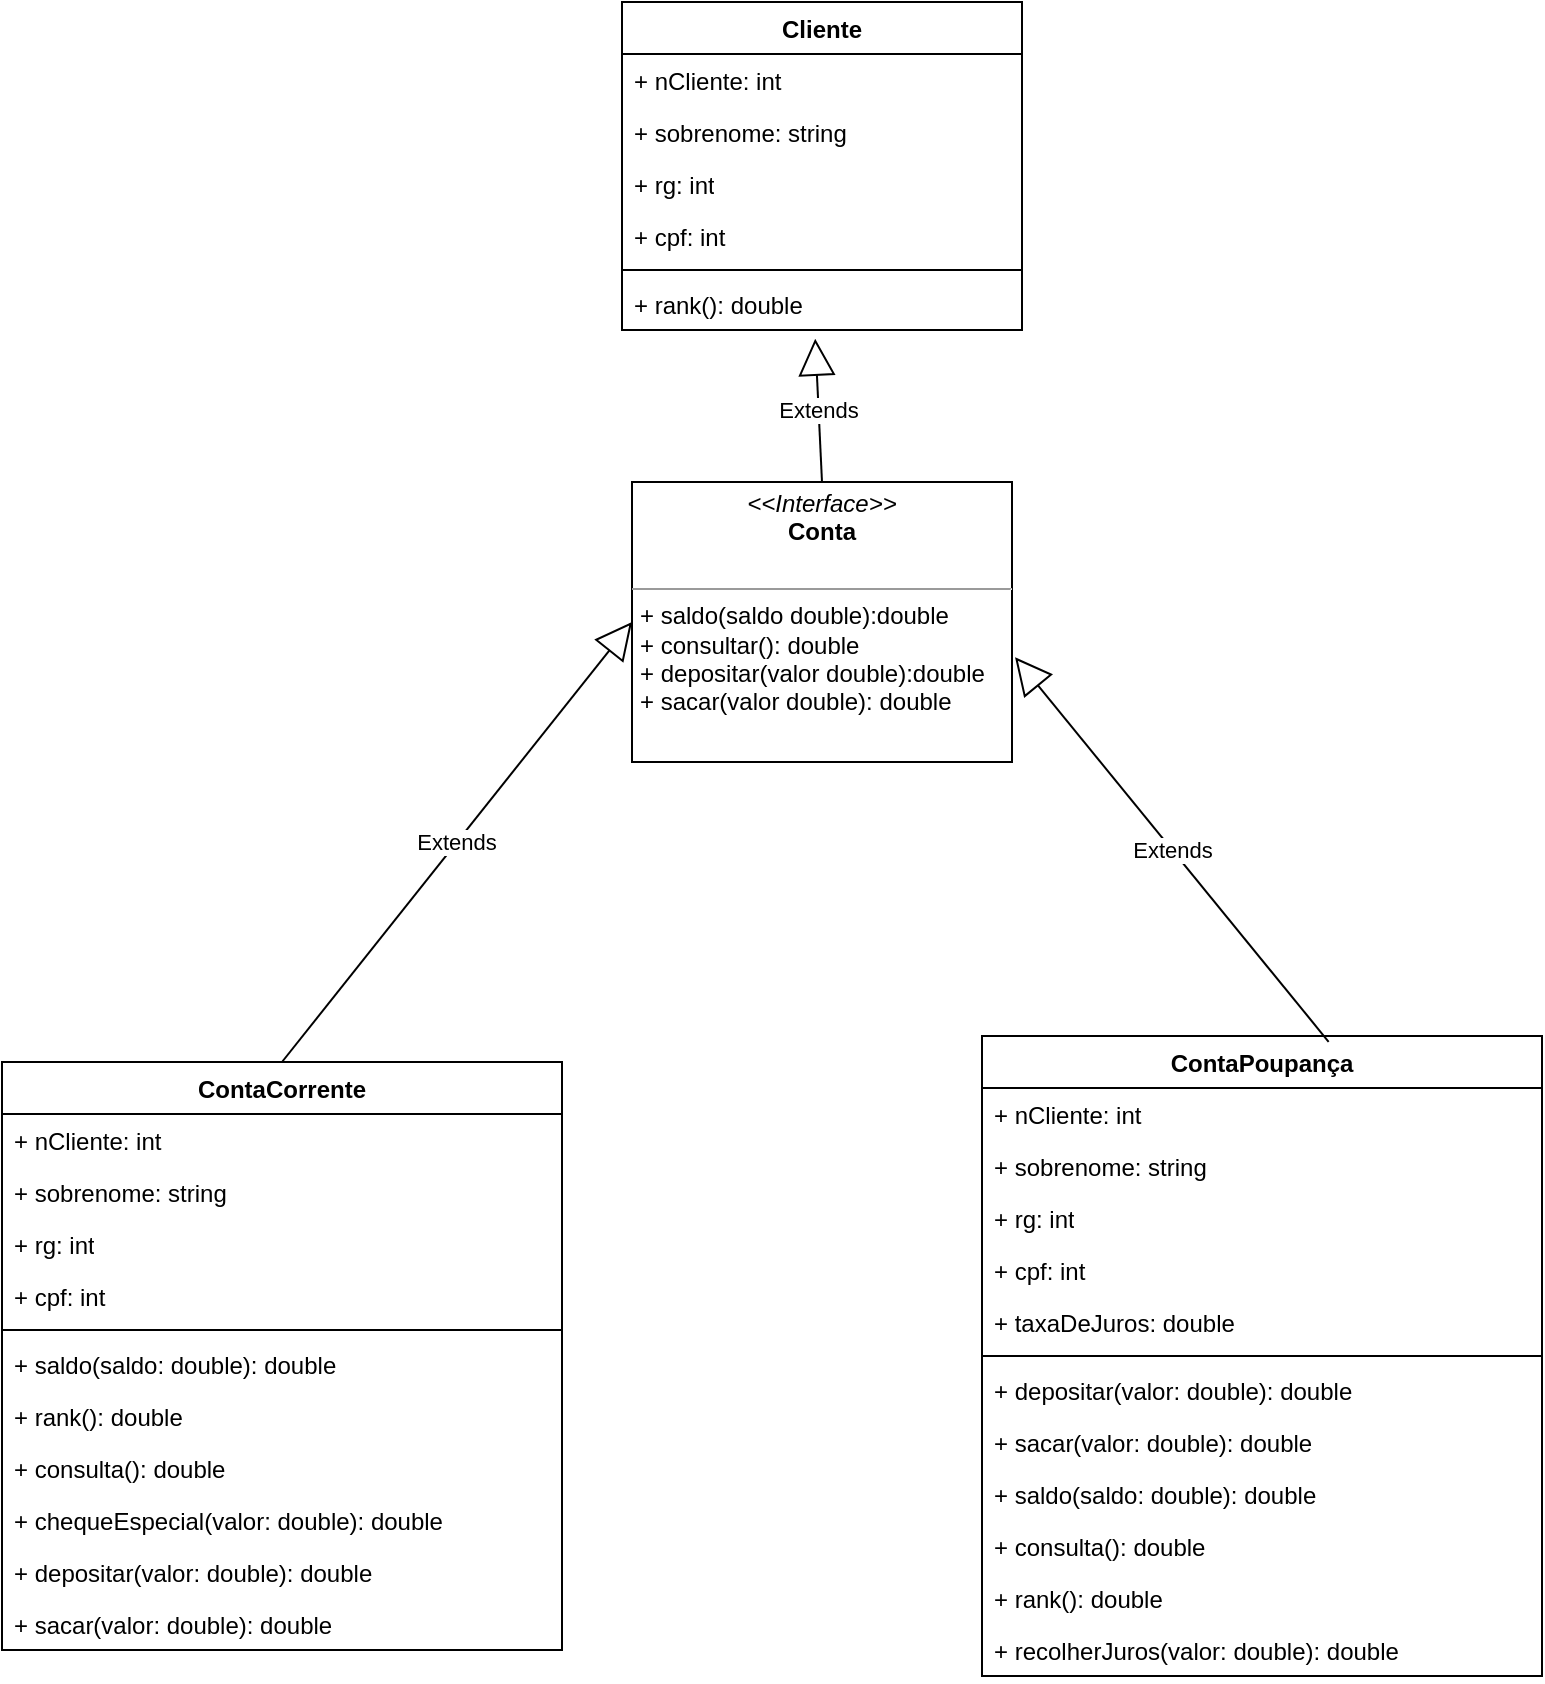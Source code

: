 <mxfile version="21.4.0" type="google">
  <diagram name="Página-1" id="47OL5MvMfQ09PSIasf1C">
    <mxGraphModel grid="1" page="1" gridSize="10" guides="1" tooltips="1" connect="1" arrows="1" fold="1" pageScale="1" pageWidth="827" pageHeight="1169" math="0" shadow="0">
      <root>
        <mxCell id="0" />
        <mxCell id="1" parent="0" />
        <mxCell id="TDvyrwQDVPG7nzh9-hCq-1" value="Cliente" style="swimlane;fontStyle=1;align=center;verticalAlign=top;childLayout=stackLayout;horizontal=1;startSize=26;horizontalStack=0;resizeParent=1;resizeParentMax=0;resizeLast=0;collapsible=1;marginBottom=0;whiteSpace=wrap;html=1;" vertex="1" parent="1">
          <mxGeometry x="340" y="20" width="200" height="164" as="geometry" />
        </mxCell>
        <mxCell id="TDvyrwQDVPG7nzh9-hCq-2" value="+ nCliente: int" style="text;strokeColor=none;fillColor=none;align=left;verticalAlign=top;spacingLeft=4;spacingRight=4;overflow=hidden;rotatable=0;points=[[0,0.5],[1,0.5]];portConstraint=eastwest;whiteSpace=wrap;html=1;" vertex="1" parent="TDvyrwQDVPG7nzh9-hCq-1">
          <mxGeometry y="26" width="200" height="26" as="geometry" />
        </mxCell>
        <mxCell id="TDvyrwQDVPG7nzh9-hCq-7" value="+ sobrenome: string" style="text;strokeColor=none;fillColor=none;align=left;verticalAlign=top;spacingLeft=4;spacingRight=4;overflow=hidden;rotatable=0;points=[[0,0.5],[1,0.5]];portConstraint=eastwest;whiteSpace=wrap;html=1;" vertex="1" parent="TDvyrwQDVPG7nzh9-hCq-1">
          <mxGeometry y="52" width="200" height="26" as="geometry" />
        </mxCell>
        <mxCell id="TDvyrwQDVPG7nzh9-hCq-5" value="+ rg: int" style="text;strokeColor=none;fillColor=none;align=left;verticalAlign=top;spacingLeft=4;spacingRight=4;overflow=hidden;rotatable=0;points=[[0,0.5],[1,0.5]];portConstraint=eastwest;whiteSpace=wrap;html=1;" vertex="1" parent="TDvyrwQDVPG7nzh9-hCq-1">
          <mxGeometry y="78" width="200" height="26" as="geometry" />
        </mxCell>
        <mxCell id="TDvyrwQDVPG7nzh9-hCq-6" value="+ cpf: int" style="text;strokeColor=none;fillColor=none;align=left;verticalAlign=top;spacingLeft=4;spacingRight=4;overflow=hidden;rotatable=0;points=[[0,0.5],[1,0.5]];portConstraint=eastwest;whiteSpace=wrap;html=1;" vertex="1" parent="TDvyrwQDVPG7nzh9-hCq-1">
          <mxGeometry y="104" width="200" height="26" as="geometry" />
        </mxCell>
        <mxCell id="TDvyrwQDVPG7nzh9-hCq-3" value="" style="line;strokeWidth=1;fillColor=none;align=left;verticalAlign=middle;spacingTop=-1;spacingLeft=3;spacingRight=3;rotatable=0;labelPosition=right;points=[];portConstraint=eastwest;strokeColor=inherit;" vertex="1" parent="TDvyrwQDVPG7nzh9-hCq-1">
          <mxGeometry y="130" width="200" height="8" as="geometry" />
        </mxCell>
        <mxCell id="TDvyrwQDVPG7nzh9-hCq-20" value="+ rank(): double" style="text;strokeColor=none;fillColor=none;align=left;verticalAlign=top;spacingLeft=4;spacingRight=4;overflow=hidden;rotatable=0;points=[[0,0.5],[1,0.5]];portConstraint=eastwest;whiteSpace=wrap;html=1;" vertex="1" parent="TDvyrwQDVPG7nzh9-hCq-1">
          <mxGeometry y="138" width="200" height="26" as="geometry" />
        </mxCell>
        <mxCell id="TDvyrwQDVPG7nzh9-hCq-35" value="ContaCorrente" style="swimlane;fontStyle=1;align=center;verticalAlign=top;childLayout=stackLayout;horizontal=1;startSize=26;horizontalStack=0;resizeParent=1;resizeParentMax=0;resizeLast=0;collapsible=1;marginBottom=0;whiteSpace=wrap;html=1;" vertex="1" parent="1">
          <mxGeometry x="30" y="550" width="280" height="294" as="geometry" />
        </mxCell>
        <mxCell id="TDvyrwQDVPG7nzh9-hCq-36" value="+ nCliente: int" style="text;strokeColor=none;fillColor=none;align=left;verticalAlign=top;spacingLeft=4;spacingRight=4;overflow=hidden;rotatable=0;points=[[0,0.5],[1,0.5]];portConstraint=eastwest;whiteSpace=wrap;html=1;" vertex="1" parent="TDvyrwQDVPG7nzh9-hCq-35">
          <mxGeometry y="26" width="280" height="26" as="geometry" />
        </mxCell>
        <mxCell id="TDvyrwQDVPG7nzh9-hCq-37" value="+ sobrenome: string" style="text;strokeColor=none;fillColor=none;align=left;verticalAlign=top;spacingLeft=4;spacingRight=4;overflow=hidden;rotatable=0;points=[[0,0.5],[1,0.5]];portConstraint=eastwest;whiteSpace=wrap;html=1;" vertex="1" parent="TDvyrwQDVPG7nzh9-hCq-35">
          <mxGeometry y="52" width="280" height="26" as="geometry" />
        </mxCell>
        <mxCell id="TDvyrwQDVPG7nzh9-hCq-38" value="+ rg: int" style="text;strokeColor=none;fillColor=none;align=left;verticalAlign=top;spacingLeft=4;spacingRight=4;overflow=hidden;rotatable=0;points=[[0,0.5],[1,0.5]];portConstraint=eastwest;whiteSpace=wrap;html=1;" vertex="1" parent="TDvyrwQDVPG7nzh9-hCq-35">
          <mxGeometry y="78" width="280" height="26" as="geometry" />
        </mxCell>
        <mxCell id="TDvyrwQDVPG7nzh9-hCq-39" value="+ cpf: int" style="text;strokeColor=none;fillColor=none;align=left;verticalAlign=top;spacingLeft=4;spacingRight=4;overflow=hidden;rotatable=0;points=[[0,0.5],[1,0.5]];portConstraint=eastwest;whiteSpace=wrap;html=1;" vertex="1" parent="TDvyrwQDVPG7nzh9-hCq-35">
          <mxGeometry y="104" width="280" height="26" as="geometry" />
        </mxCell>
        <mxCell id="TDvyrwQDVPG7nzh9-hCq-40" value="" style="line;strokeWidth=1;fillColor=none;align=left;verticalAlign=middle;spacingTop=-1;spacingLeft=3;spacingRight=3;rotatable=0;labelPosition=right;points=[];portConstraint=eastwest;strokeColor=inherit;" vertex="1" parent="TDvyrwQDVPG7nzh9-hCq-35">
          <mxGeometry y="130" width="280" height="8" as="geometry" />
        </mxCell>
        <mxCell id="TDvyrwQDVPG7nzh9-hCq-41" value="+ saldo(saldo: double): double" style="text;strokeColor=none;fillColor=none;align=left;verticalAlign=top;spacingLeft=4;spacingRight=4;overflow=hidden;rotatable=0;points=[[0,0.5],[1,0.5]];portConstraint=eastwest;whiteSpace=wrap;html=1;" vertex="1" parent="TDvyrwQDVPG7nzh9-hCq-35">
          <mxGeometry y="138" width="280" height="26" as="geometry" />
        </mxCell>
        <mxCell id="TDvyrwQDVPG7nzh9-hCq-42" value="+ rank(): double" style="text;strokeColor=none;fillColor=none;align=left;verticalAlign=top;spacingLeft=4;spacingRight=4;overflow=hidden;rotatable=0;points=[[0,0.5],[1,0.5]];portConstraint=eastwest;whiteSpace=wrap;html=1;" vertex="1" parent="TDvyrwQDVPG7nzh9-hCq-35">
          <mxGeometry y="164" width="280" height="26" as="geometry" />
        </mxCell>
        <mxCell id="TDvyrwQDVPG7nzh9-hCq-43" value="+ consulta(): double" style="text;strokeColor=none;fillColor=none;align=left;verticalAlign=top;spacingLeft=4;spacingRight=4;overflow=hidden;rotatable=0;points=[[0,0.5],[1,0.5]];portConstraint=eastwest;whiteSpace=wrap;html=1;" vertex="1" parent="TDvyrwQDVPG7nzh9-hCq-35">
          <mxGeometry y="190" width="280" height="26" as="geometry" />
        </mxCell>
        <mxCell id="TDvyrwQDVPG7nzh9-hCq-76" value="+ chequeEspecial(valor: double): double" style="text;strokeColor=none;fillColor=none;align=left;verticalAlign=top;spacingLeft=4;spacingRight=4;overflow=hidden;rotatable=0;points=[[0,0.5],[1,0.5]];portConstraint=eastwest;whiteSpace=wrap;html=1;" vertex="1" parent="TDvyrwQDVPG7nzh9-hCq-35">
          <mxGeometry y="216" width="280" height="26" as="geometry" />
        </mxCell>
        <mxCell id="TDvyrwQDVPG7nzh9-hCq-44" value="+ depositar(valor: double): double" style="text;strokeColor=none;fillColor=none;align=left;verticalAlign=top;spacingLeft=4;spacingRight=4;overflow=hidden;rotatable=0;points=[[0,0.5],[1,0.5]];portConstraint=eastwest;whiteSpace=wrap;html=1;" vertex="1" parent="TDvyrwQDVPG7nzh9-hCq-35">
          <mxGeometry y="242" width="280" height="26" as="geometry" />
        </mxCell>
        <mxCell id="TDvyrwQDVPG7nzh9-hCq-45" value="+ sacar(valor: double): double" style="text;strokeColor=none;fillColor=none;align=left;verticalAlign=top;spacingLeft=4;spacingRight=4;overflow=hidden;rotatable=0;points=[[0,0.5],[1,0.5]];portConstraint=eastwest;whiteSpace=wrap;html=1;" vertex="1" parent="TDvyrwQDVPG7nzh9-hCq-35">
          <mxGeometry y="268" width="280" height="26" as="geometry" />
        </mxCell>
        <mxCell id="TDvyrwQDVPG7nzh9-hCq-46" value="ContaPoupança" style="swimlane;fontStyle=1;align=center;verticalAlign=top;childLayout=stackLayout;horizontal=1;startSize=26;horizontalStack=0;resizeParent=1;resizeParentMax=0;resizeLast=0;collapsible=1;marginBottom=0;whiteSpace=wrap;html=1;" vertex="1" parent="1">
          <mxGeometry x="520" y="537" width="280" height="320" as="geometry" />
        </mxCell>
        <mxCell id="TDvyrwQDVPG7nzh9-hCq-47" value="+ nCliente: int" style="text;strokeColor=none;fillColor=none;align=left;verticalAlign=top;spacingLeft=4;spacingRight=4;overflow=hidden;rotatable=0;points=[[0,0.5],[1,0.5]];portConstraint=eastwest;whiteSpace=wrap;html=1;" vertex="1" parent="TDvyrwQDVPG7nzh9-hCq-46">
          <mxGeometry y="26" width="280" height="26" as="geometry" />
        </mxCell>
        <mxCell id="TDvyrwQDVPG7nzh9-hCq-48" value="+ sobrenome: string" style="text;strokeColor=none;fillColor=none;align=left;verticalAlign=top;spacingLeft=4;spacingRight=4;overflow=hidden;rotatable=0;points=[[0,0.5],[1,0.5]];portConstraint=eastwest;whiteSpace=wrap;html=1;" vertex="1" parent="TDvyrwQDVPG7nzh9-hCq-46">
          <mxGeometry y="52" width="280" height="26" as="geometry" />
        </mxCell>
        <mxCell id="TDvyrwQDVPG7nzh9-hCq-49" value="+ rg: int" style="text;strokeColor=none;fillColor=none;align=left;verticalAlign=top;spacingLeft=4;spacingRight=4;overflow=hidden;rotatable=0;points=[[0,0.5],[1,0.5]];portConstraint=eastwest;whiteSpace=wrap;html=1;" vertex="1" parent="TDvyrwQDVPG7nzh9-hCq-46">
          <mxGeometry y="78" width="280" height="26" as="geometry" />
        </mxCell>
        <mxCell id="TDvyrwQDVPG7nzh9-hCq-50" value="+ cpf: int" style="text;strokeColor=none;fillColor=none;align=left;verticalAlign=top;spacingLeft=4;spacingRight=4;overflow=hidden;rotatable=0;points=[[0,0.5],[1,0.5]];portConstraint=eastwest;whiteSpace=wrap;html=1;" vertex="1" parent="TDvyrwQDVPG7nzh9-hCq-46">
          <mxGeometry y="104" width="280" height="26" as="geometry" />
        </mxCell>
        <mxCell id="TDvyrwQDVPG7nzh9-hCq-77" value="+ taxaDeJuros: double" style="text;strokeColor=none;fillColor=none;align=left;verticalAlign=top;spacingLeft=4;spacingRight=4;overflow=hidden;rotatable=0;points=[[0,0.5],[1,0.5]];portConstraint=eastwest;whiteSpace=wrap;html=1;" vertex="1" parent="TDvyrwQDVPG7nzh9-hCq-46">
          <mxGeometry y="130" width="280" height="26" as="geometry" />
        </mxCell>
        <mxCell id="TDvyrwQDVPG7nzh9-hCq-51" value="" style="line;strokeWidth=1;fillColor=none;align=left;verticalAlign=middle;spacingTop=-1;spacingLeft=3;spacingRight=3;rotatable=0;labelPosition=right;points=[];portConstraint=eastwest;strokeColor=inherit;" vertex="1" parent="TDvyrwQDVPG7nzh9-hCq-46">
          <mxGeometry y="156" width="280" height="8" as="geometry" />
        </mxCell>
        <mxCell id="TDvyrwQDVPG7nzh9-hCq-55" value="+ depositar(valor: double): double" style="text;strokeColor=none;fillColor=none;align=left;verticalAlign=top;spacingLeft=4;spacingRight=4;overflow=hidden;rotatable=0;points=[[0,0.5],[1,0.5]];portConstraint=eastwest;whiteSpace=wrap;html=1;" vertex="1" parent="TDvyrwQDVPG7nzh9-hCq-46">
          <mxGeometry y="164" width="280" height="26" as="geometry" />
        </mxCell>
        <mxCell id="TDvyrwQDVPG7nzh9-hCq-56" value="+ sacar(valor: double): double" style="text;strokeColor=none;fillColor=none;align=left;verticalAlign=top;spacingLeft=4;spacingRight=4;overflow=hidden;rotatable=0;points=[[0,0.5],[1,0.5]];portConstraint=eastwest;whiteSpace=wrap;html=1;" vertex="1" parent="TDvyrwQDVPG7nzh9-hCq-46">
          <mxGeometry y="190" width="280" height="26" as="geometry" />
        </mxCell>
        <mxCell id="TDvyrwQDVPG7nzh9-hCq-52" value="+ saldo(saldo: double): double" style="text;strokeColor=none;fillColor=none;align=left;verticalAlign=top;spacingLeft=4;spacingRight=4;overflow=hidden;rotatable=0;points=[[0,0.5],[1,0.5]];portConstraint=eastwest;whiteSpace=wrap;html=1;" vertex="1" parent="TDvyrwQDVPG7nzh9-hCq-46">
          <mxGeometry y="216" width="280" height="26" as="geometry" />
        </mxCell>
        <mxCell id="TDvyrwQDVPG7nzh9-hCq-54" value="+ consulta(): double" style="text;strokeColor=none;fillColor=none;align=left;verticalAlign=top;spacingLeft=4;spacingRight=4;overflow=hidden;rotatable=0;points=[[0,0.5],[1,0.5]];portConstraint=eastwest;whiteSpace=wrap;html=1;" vertex="1" parent="TDvyrwQDVPG7nzh9-hCq-46">
          <mxGeometry y="242" width="280" height="26" as="geometry" />
        </mxCell>
        <mxCell id="TDvyrwQDVPG7nzh9-hCq-53" value="+ rank(): double" style="text;strokeColor=none;fillColor=none;align=left;verticalAlign=top;spacingLeft=4;spacingRight=4;overflow=hidden;rotatable=0;points=[[0,0.5],[1,0.5]];portConstraint=eastwest;whiteSpace=wrap;html=1;" vertex="1" parent="TDvyrwQDVPG7nzh9-hCq-46">
          <mxGeometry y="268" width="280" height="26" as="geometry" />
        </mxCell>
        <mxCell id="TDvyrwQDVPG7nzh9-hCq-62" value="+ recolherJuros(valor: double): double" style="text;strokeColor=none;fillColor=none;align=left;verticalAlign=top;spacingLeft=4;spacingRight=4;overflow=hidden;rotatable=0;points=[[0,0.5],[1,0.5]];portConstraint=eastwest;whiteSpace=wrap;html=1;" vertex="1" parent="TDvyrwQDVPG7nzh9-hCq-46">
          <mxGeometry y="294" width="280" height="26" as="geometry" />
        </mxCell>
        <mxCell id="TDvyrwQDVPG7nzh9-hCq-59" value="Extends" style="endArrow=block;endSize=16;endFill=0;html=1;rounded=0;exitX=0.5;exitY=0;exitDx=0;exitDy=0;entryX=0;entryY=0.5;entryDx=0;entryDy=0;" edge="1" parent="1" source="TDvyrwQDVPG7nzh9-hCq-35" target="TDvyrwQDVPG7nzh9-hCq-80">
          <mxGeometry width="160" relative="1" as="geometry">
            <mxPoint x="330" y="500" as="sourcePoint" />
            <mxPoint x="310" y="349" as="targetPoint" />
          </mxGeometry>
        </mxCell>
        <mxCell id="TDvyrwQDVPG7nzh9-hCq-75" value="Extends" style="endArrow=block;endSize=16;endFill=0;html=1;rounded=0;exitX=0.5;exitY=0;exitDx=0;exitDy=0;entryX=0.483;entryY=1.167;entryDx=0;entryDy=0;entryPerimeter=0;" edge="1" parent="1" source="TDvyrwQDVPG7nzh9-hCq-80" target="TDvyrwQDVPG7nzh9-hCq-20">
          <mxGeometry width="160" relative="1" as="geometry">
            <mxPoint x="436.0" y="268.44" as="sourcePoint" />
            <mxPoint x="460" y="190" as="targetPoint" />
          </mxGeometry>
        </mxCell>
        <mxCell id="TDvyrwQDVPG7nzh9-hCq-80" value="&lt;p style=&quot;margin:0px;margin-top:4px;text-align:center;&quot;&gt;&lt;i&gt;&amp;lt;&amp;lt;Interface&amp;gt;&amp;gt;&lt;/i&gt;&lt;br&gt;&lt;b&gt;Conta&lt;/b&gt;&lt;/p&gt;&lt;p style=&quot;margin:0px;margin-left:4px;&quot;&gt;&lt;br&gt;&lt;/p&gt;&lt;hr size=&quot;1&quot;&gt;&lt;p style=&quot;margin:0px;margin-left:4px;&quot;&gt;+ saldo(saldo double):double&lt;br&gt;+ consultar(): double&lt;/p&gt;&lt;p style=&quot;margin:0px;margin-left:4px;&quot;&gt;+ depositar(valor double):double&lt;br style=&quot;border-color: var(--border-color);&quot;&gt;+ sacar(valor double): double&lt;br&gt;&lt;/p&gt;" style="verticalAlign=top;align=left;overflow=fill;fontSize=12;fontFamily=Helvetica;html=1;whiteSpace=wrap;" vertex="1" parent="1">
          <mxGeometry x="345" y="260" width="190" height="140" as="geometry" />
        </mxCell>
        <mxCell id="TDvyrwQDVPG7nzh9-hCq-81" value="Extends" style="endArrow=block;endSize=16;endFill=0;html=1;rounded=0;entryX=1.008;entryY=0.626;entryDx=0;entryDy=0;entryPerimeter=0;exitX=0.619;exitY=0.009;exitDx=0;exitDy=0;exitPerimeter=0;" edge="1" parent="1" source="TDvyrwQDVPG7nzh9-hCq-46" target="TDvyrwQDVPG7nzh9-hCq-80">
          <mxGeometry width="160" relative="1" as="geometry">
            <mxPoint x="230" y="430" as="sourcePoint" />
            <mxPoint x="390" y="430" as="targetPoint" />
          </mxGeometry>
        </mxCell>
      </root>
    </mxGraphModel>
  </diagram>
</mxfile>
